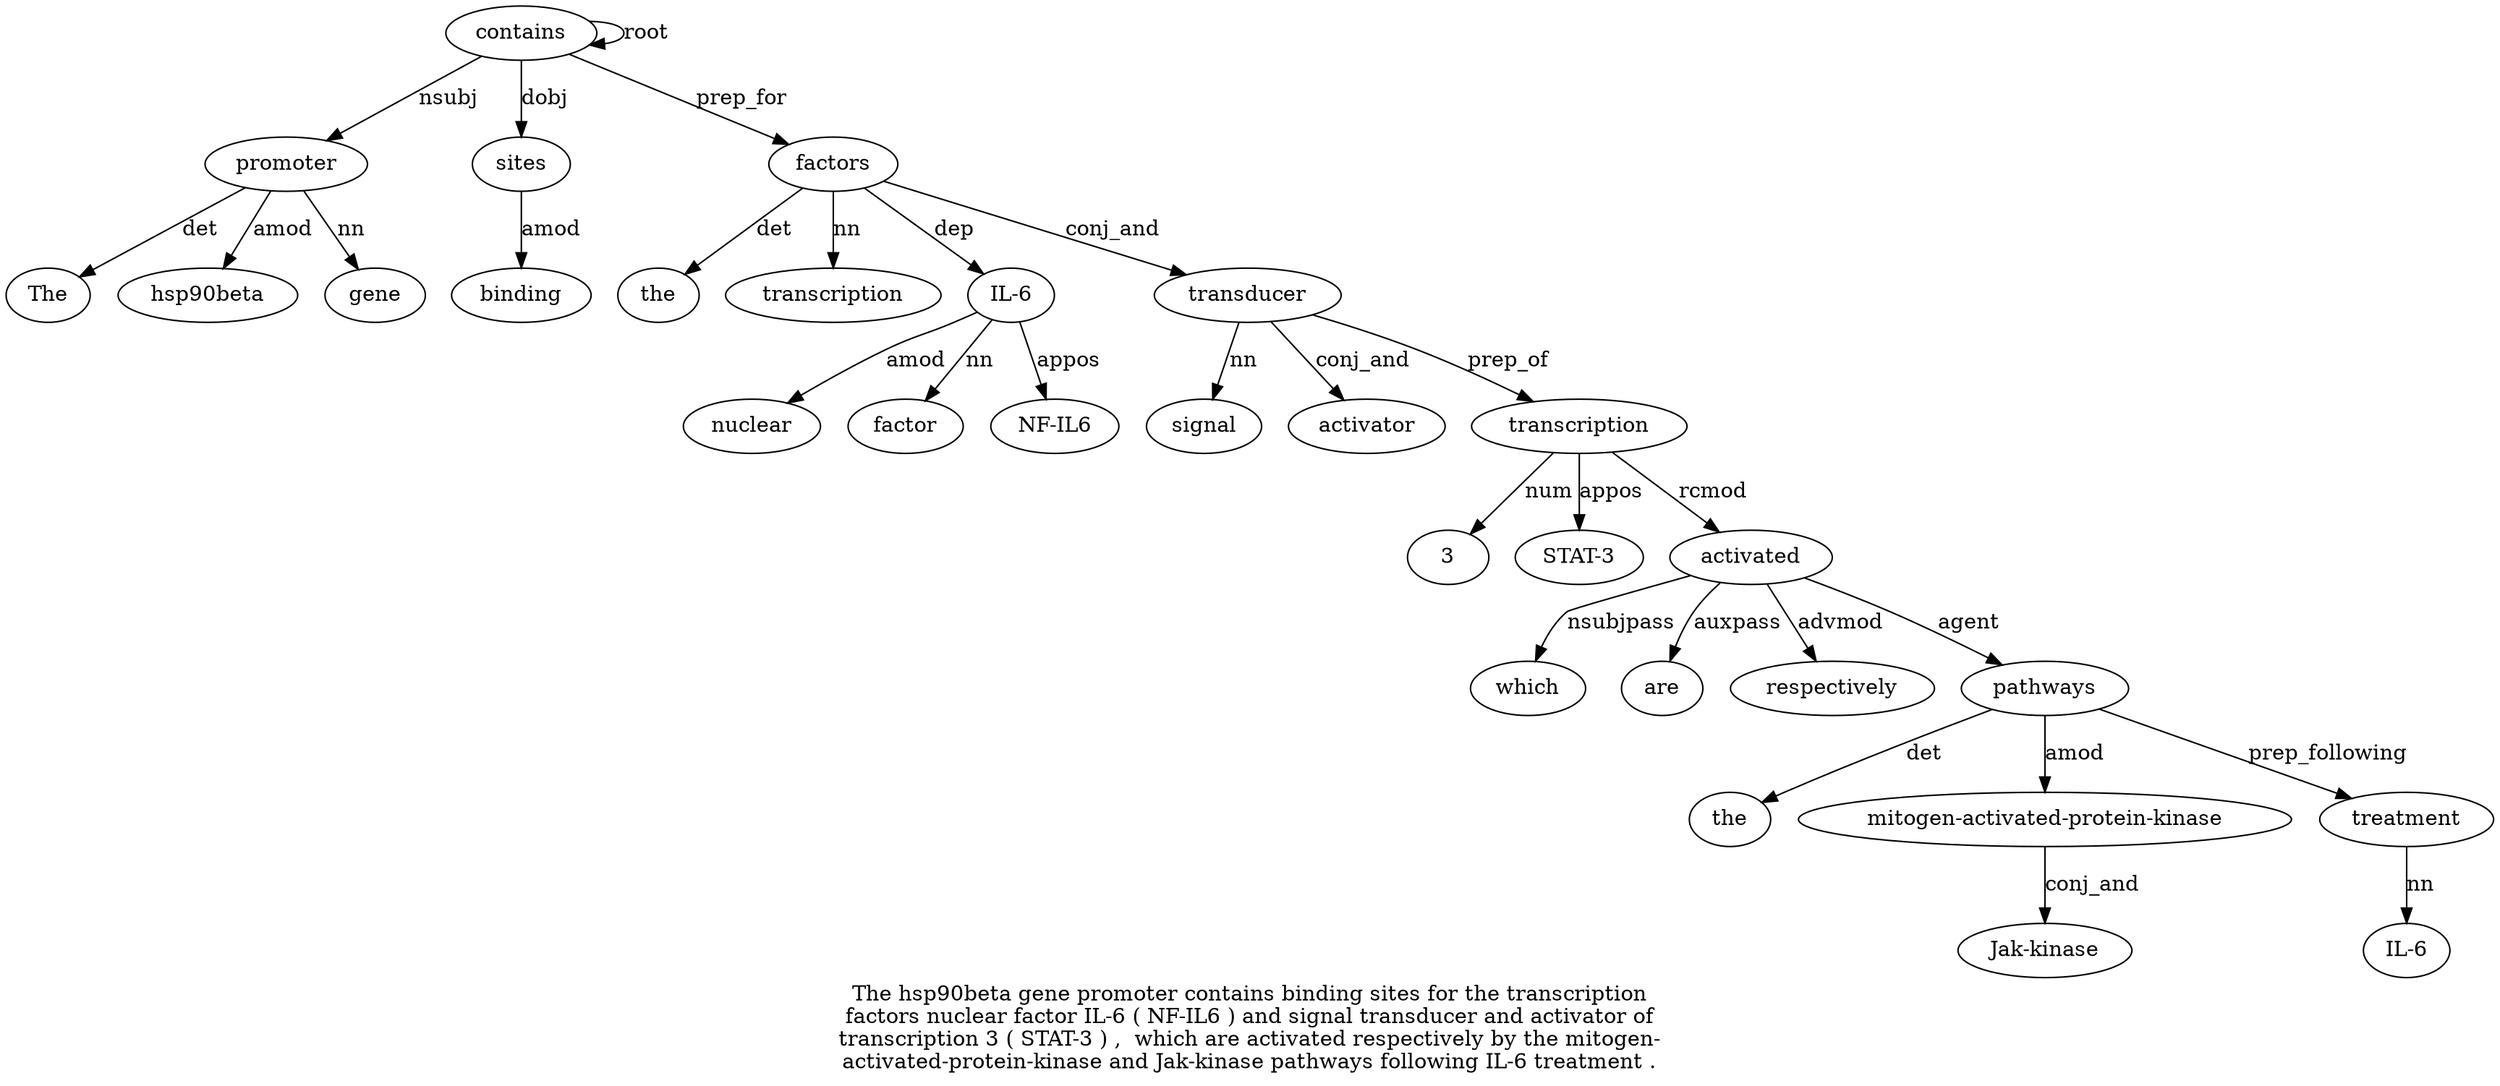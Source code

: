 digraph "The hsp90beta gene promoter contains binding sites for the transcription factors nuclear factor IL-6 ( NF-IL6 ) and signal transducer and activator of transcription 3 ( STAT-3 ) ,  which are activated respectively by the mitogen-activated-protein-kinase and Jak-kinase pathways following IL-6 treatment ." {
label="The hsp90beta gene promoter contains binding sites for the transcription
factors nuclear factor IL-6 ( NF-IL6 ) and signal transducer and activator of
transcription 3 ( STAT-3 ) ,  which are activated respectively by the mitogen-
activated-protein-kinase and Jak-kinase pathways following IL-6 treatment .";
promoter4 [style=filled, fillcolor=white, label=promoter];
The1 [style=filled, fillcolor=white, label=The];
promoter4 -> The1  [label=det];
hsp90beta2 [style=filled, fillcolor=white, label=hsp90beta];
promoter4 -> hsp90beta2  [label=amod];
gene3 [style=filled, fillcolor=white, label=gene];
promoter4 -> gene3  [label=nn];
contains5 [style=filled, fillcolor=white, label=contains];
contains5 -> promoter4  [label=nsubj];
contains5 -> contains5  [label=root];
sites7 [style=filled, fillcolor=white, label=sites];
binding6 [style=filled, fillcolor=white, label=binding];
sites7 -> binding6  [label=amod];
contains5 -> sites7  [label=dobj];
factors11 [style=filled, fillcolor=white, label=factors];
the9 [style=filled, fillcolor=white, label=the];
factors11 -> the9  [label=det];
transcription10 [style=filled, fillcolor=white, label=transcription];
factors11 -> transcription10  [label=nn];
contains5 -> factors11  [label=prep_for];
"IL-614" [style=filled, fillcolor=white, label="IL-6"];
nuclear12 [style=filled, fillcolor=white, label=nuclear];
"IL-614" -> nuclear12  [label=amod];
factor13 [style=filled, fillcolor=white, label=factor];
"IL-614" -> factor13  [label=nn];
factors11 -> "IL-614"  [label=dep];
"NF-IL61" [style=filled, fillcolor=white, label="NF-IL6"];
"IL-614" -> "NF-IL61"  [label=appos];
transducer20 [style=filled, fillcolor=white, label=transducer];
signal19 [style=filled, fillcolor=white, label=signal];
transducer20 -> signal19  [label=nn];
factors11 -> transducer20  [label=conj_and];
activator22 [style=filled, fillcolor=white, label=activator];
transducer20 -> activator22  [label=conj_and];
transcription24 [style=filled, fillcolor=white, label=transcription];
transducer20 -> transcription24  [label=prep_of];
325 [style=filled, fillcolor=white, label=3];
transcription24 -> 325  [label=num];
"STAT-327" [style=filled, fillcolor=white, label="STAT-3"];
transcription24 -> "STAT-327"  [label=appos];
activated32 [style=filled, fillcolor=white, label=activated];
which30 [style=filled, fillcolor=white, label=which];
activated32 -> which30  [label=nsubjpass];
are31 [style=filled, fillcolor=white, label=are];
activated32 -> are31  [label=auxpass];
transcription24 -> activated32  [label=rcmod];
respectively33 [style=filled, fillcolor=white, label=respectively];
activated32 -> respectively33  [label=advmod];
pathways39 [style=filled, fillcolor=white, label=pathways];
the35 [style=filled, fillcolor=white, label=the];
pathways39 -> the35  [label=det];
"mitogen-activated-protein-kinase36" [style=filled, fillcolor=white, label="mitogen-activated-protein-kinase"];
pathways39 -> "mitogen-activated-protein-kinase36"  [label=amod];
"Jak-kinase38" [style=filled, fillcolor=white, label="Jak-kinase"];
"mitogen-activated-protein-kinase36" -> "Jak-kinase38"  [label=conj_and];
activated32 -> pathways39  [label=agent];
treatment42 [style=filled, fillcolor=white, label=treatment];
"IL-641" [style=filled, fillcolor=white, label="IL-6"];
treatment42 -> "IL-641"  [label=nn];
pathways39 -> treatment42  [label=prep_following];
}
